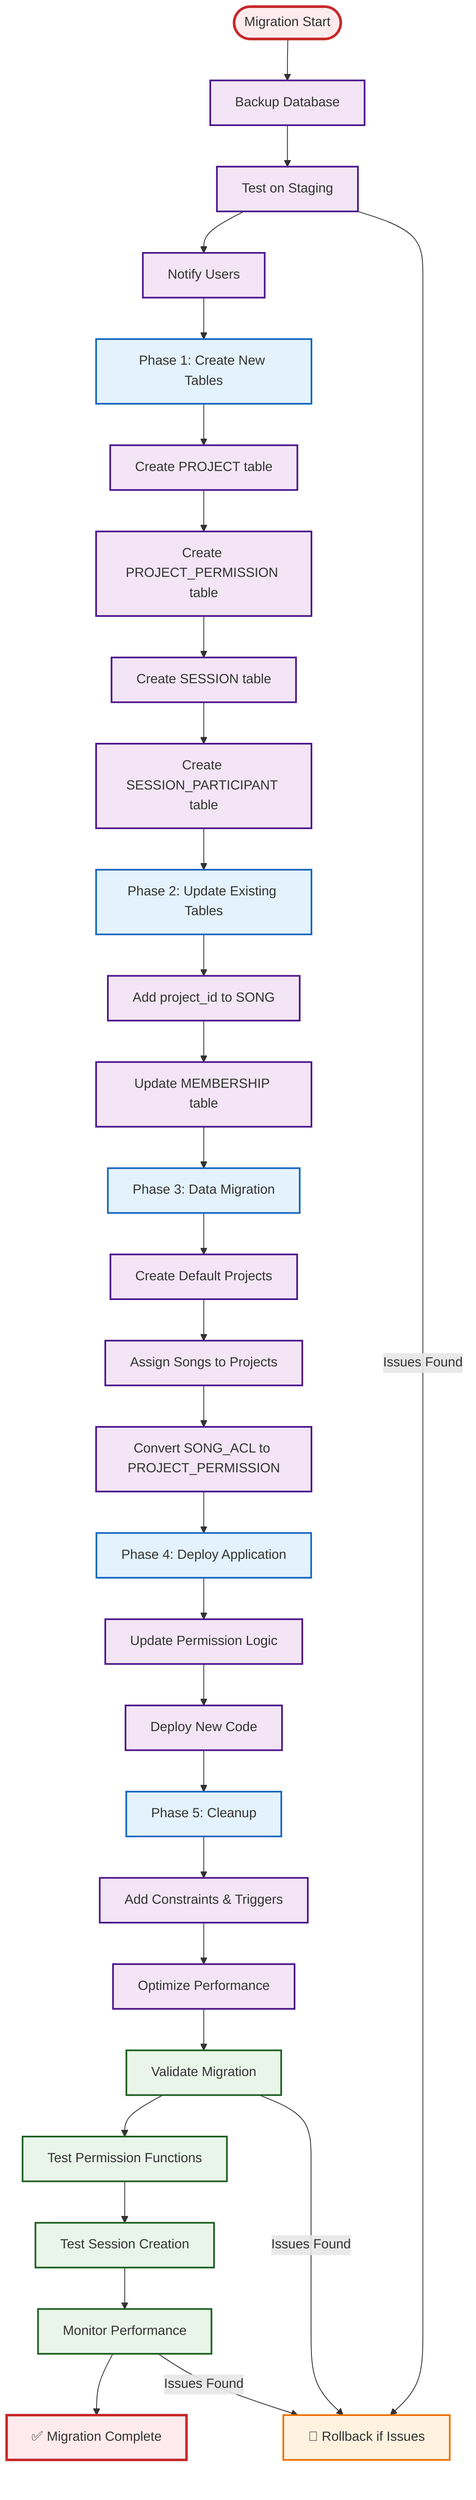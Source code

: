 flowchart TD
    Start([Migration Start])
    
    %% Pre-Migration
    Backup[Backup Database]
    Test[Test on Staging]
    Notify[Notify Users]
    
    %% Phase 1: New Tables
    Phase1[Phase 1: Create New Tables]
    ProjectTable[Create PROJECT table]
    PermissionTable[Create PROJECT_PERMISSION table]
    SessionTable[Create SESSION table]
    ParticipantTable[Create SESSION_PARTICIPANT table]
    
    %% Phase 2: Update Existing
    Phase2[Phase 2: Update Existing Tables]
    AddProjectRef[Add project_id to SONG]
    UpdateMembership[Update MEMBERSHIP table]
    
    %% Phase 3: Data Migration
    Phase3[Phase 3: Data Migration]
    CreateDefaultProjects[Create Default Projects]
    MigrateSongs[Assign Songs to Projects]
    MigratePermissions[Convert SONG_ACL to PROJECT_PERMISSION]
    
    %% Phase 4: Application Updates
    Phase4[Phase 4: Deploy Application]
    UpdateLogic[Update Permission Logic]
    DeployCode[Deploy New Code]
    
    %% Phase 5: Cleanup
    Phase5[Phase 5: Cleanup]
    AddConstraints[Add Constraints & Triggers]
    Optimize[Optimize Performance]
    
    %% Validation
    Validate[Validate Migration]
    TestPermissions[Test Permission Functions]
    TestSessions[Test Session Creation]
    Monitor[Monitor Performance]
    
    %% Success/Error
    Success[✅ Migration Complete]
    Rollback[🔄 Rollback if Issues]
    
    %% Flow
    Start --> Backup
    Backup --> Test
    Test --> Notify
    Notify --> Phase1
    
    Phase1 --> ProjectTable
    ProjectTable --> PermissionTable
    PermissionTable --> SessionTable
    SessionTable --> ParticipantTable
    ParticipantTable --> Phase2
    
    Phase2 --> AddProjectRef
    AddProjectRef --> UpdateMembership
    UpdateMembership --> Phase3
    
    Phase3 --> CreateDefaultProjects
    CreateDefaultProjects --> MigrateSongs
    MigrateSongs --> MigratePermissions
    MigratePermissions --> Phase4
    
    Phase4 --> UpdateLogic
    UpdateLogic --> DeployCode
    DeployCode --> Phase5
    
    Phase5 --> AddConstraints
    AddConstraints --> Optimize
    Optimize --> Validate
    
    Validate --> TestPermissions
    TestPermissions --> TestSessions
    TestSessions --> Monitor
    Monitor --> Success
    
    %% Error handling
    Test -->|Issues Found| Rollback
    Validate -->|Issues Found| Rollback
    Monitor -->|Issues Found| Rollback
    
    %% Styling
    classDef startEnd fill:#ffebee,stroke:#c62828,stroke-width:3px
    classDef phase fill:#e3f2fd,stroke:#1565c0,stroke-width:2px
    classDef action fill:#f3e5f5,stroke:#4a148c,stroke-width:2px
    classDef validation fill:#e8f5e8,stroke:#1b5e20,stroke-width:2px
    classDef error fill:#fff3e0,stroke:#ef6c00,stroke-width:2px
    
    class Start,Success startEnd
    class Phase1,Phase2,Phase3,Phase4,Phase5 phase
    class Backup,Test,Notify,ProjectTable,PermissionTable,SessionTable,ParticipantTable,AddProjectRef,UpdateMembership,CreateDefaultProjects,MigrateSongs,MigratePermissions,UpdateLogic,DeployCode,AddConstraints,Optimize action
    class Validate,TestPermissions,TestSessions,Monitor validation
    class Rollback error